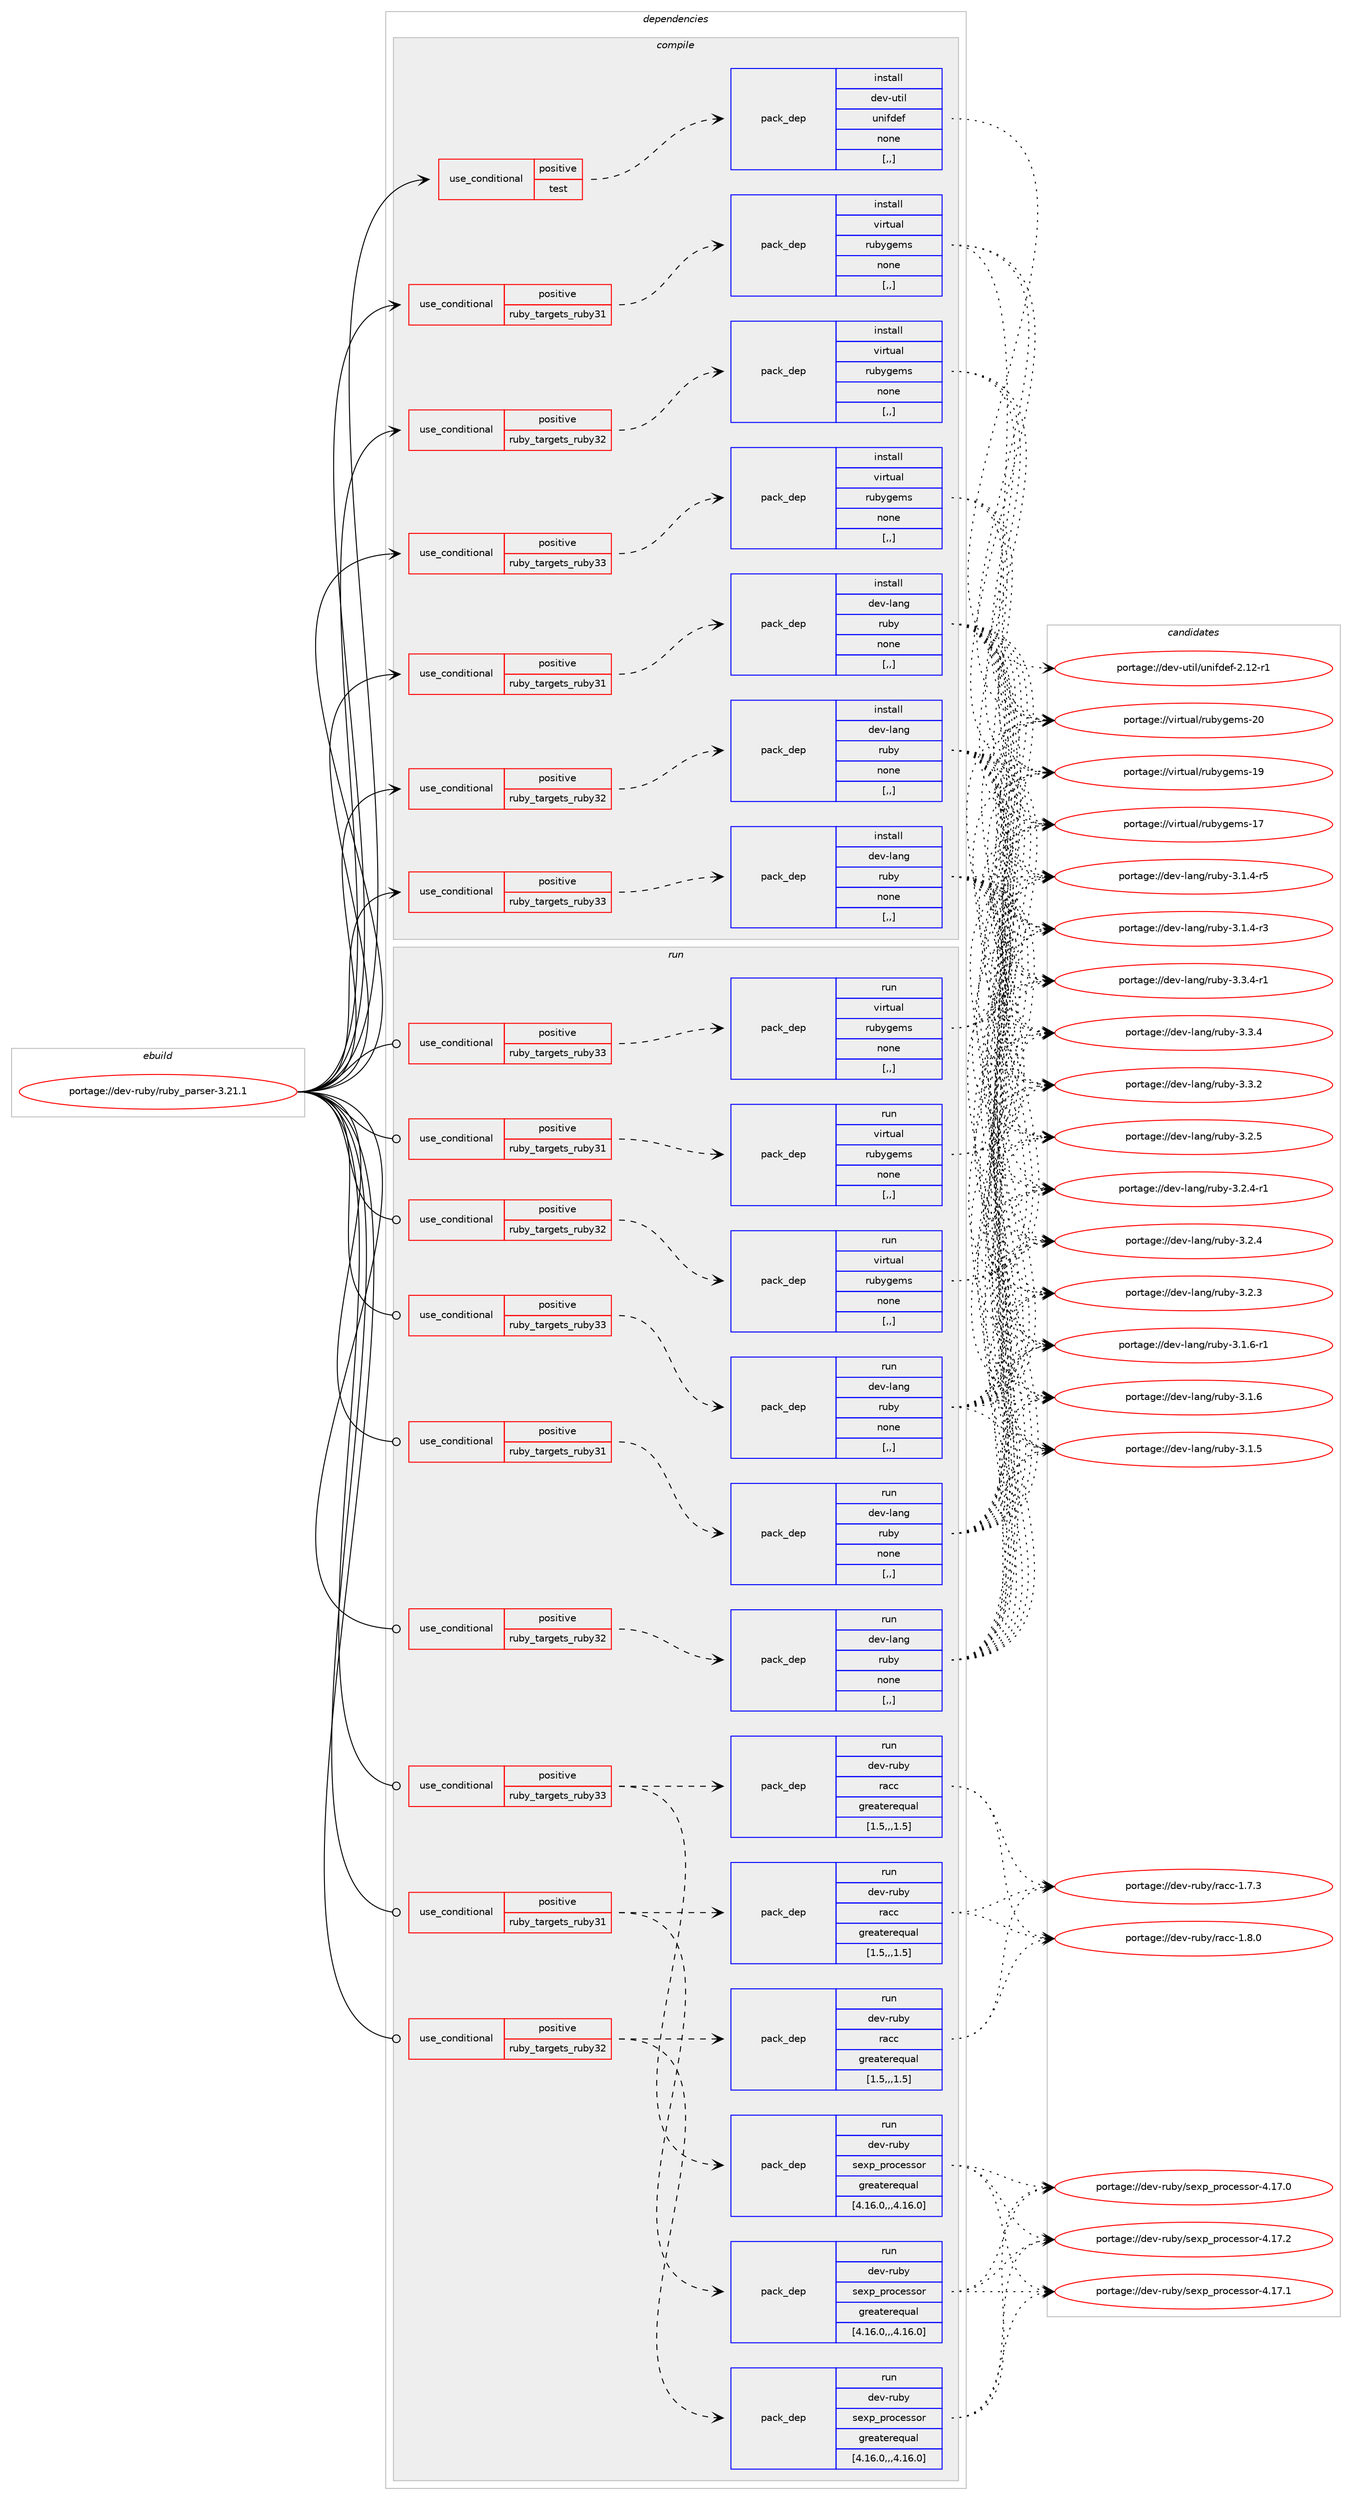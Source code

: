 digraph prolog {

# *************
# Graph options
# *************

newrank=true;
concentrate=true;
compound=true;
graph [rankdir=LR,fontname=Helvetica,fontsize=10,ranksep=1.5];#, ranksep=2.5, nodesep=0.2];
edge  [arrowhead=vee];
node  [fontname=Helvetica,fontsize=10];

# **********
# The ebuild
# **********

subgraph cluster_leftcol {
color=gray;
label=<<i>ebuild</i>>;
id [label="portage://dev-ruby/ruby_parser-3.21.1", color=red, width=4, href="../dev-ruby/ruby_parser-3.21.1.svg"];
}

# ****************
# The dependencies
# ****************

subgraph cluster_midcol {
color=gray;
label=<<i>dependencies</i>>;
subgraph cluster_compile {
fillcolor="#eeeeee";
style=filled;
label=<<i>compile</i>>;
subgraph cond55829 {
dependency201605 [label=<<TABLE BORDER="0" CELLBORDER="1" CELLSPACING="0" CELLPADDING="4"><TR><TD ROWSPAN="3" CELLPADDING="10">use_conditional</TD></TR><TR><TD>positive</TD></TR><TR><TD>ruby_targets_ruby31</TD></TR></TABLE>>, shape=none, color=red];
subgraph pack144394 {
dependency201606 [label=<<TABLE BORDER="0" CELLBORDER="1" CELLSPACING="0" CELLPADDING="4" WIDTH="220"><TR><TD ROWSPAN="6" CELLPADDING="30">pack_dep</TD></TR><TR><TD WIDTH="110">install</TD></TR><TR><TD>dev-lang</TD></TR><TR><TD>ruby</TD></TR><TR><TD>none</TD></TR><TR><TD>[,,]</TD></TR></TABLE>>, shape=none, color=blue];
}
dependency201605:e -> dependency201606:w [weight=20,style="dashed",arrowhead="vee"];
}
id:e -> dependency201605:w [weight=20,style="solid",arrowhead="vee"];
subgraph cond55830 {
dependency201607 [label=<<TABLE BORDER="0" CELLBORDER="1" CELLSPACING="0" CELLPADDING="4"><TR><TD ROWSPAN="3" CELLPADDING="10">use_conditional</TD></TR><TR><TD>positive</TD></TR><TR><TD>ruby_targets_ruby31</TD></TR></TABLE>>, shape=none, color=red];
subgraph pack144395 {
dependency201608 [label=<<TABLE BORDER="0" CELLBORDER="1" CELLSPACING="0" CELLPADDING="4" WIDTH="220"><TR><TD ROWSPAN="6" CELLPADDING="30">pack_dep</TD></TR><TR><TD WIDTH="110">install</TD></TR><TR><TD>virtual</TD></TR><TR><TD>rubygems</TD></TR><TR><TD>none</TD></TR><TR><TD>[,,]</TD></TR></TABLE>>, shape=none, color=blue];
}
dependency201607:e -> dependency201608:w [weight=20,style="dashed",arrowhead="vee"];
}
id:e -> dependency201607:w [weight=20,style="solid",arrowhead="vee"];
subgraph cond55831 {
dependency201609 [label=<<TABLE BORDER="0" CELLBORDER="1" CELLSPACING="0" CELLPADDING="4"><TR><TD ROWSPAN="3" CELLPADDING="10">use_conditional</TD></TR><TR><TD>positive</TD></TR><TR><TD>ruby_targets_ruby32</TD></TR></TABLE>>, shape=none, color=red];
subgraph pack144396 {
dependency201610 [label=<<TABLE BORDER="0" CELLBORDER="1" CELLSPACING="0" CELLPADDING="4" WIDTH="220"><TR><TD ROWSPAN="6" CELLPADDING="30">pack_dep</TD></TR><TR><TD WIDTH="110">install</TD></TR><TR><TD>dev-lang</TD></TR><TR><TD>ruby</TD></TR><TR><TD>none</TD></TR><TR><TD>[,,]</TD></TR></TABLE>>, shape=none, color=blue];
}
dependency201609:e -> dependency201610:w [weight=20,style="dashed",arrowhead="vee"];
}
id:e -> dependency201609:w [weight=20,style="solid",arrowhead="vee"];
subgraph cond55832 {
dependency201611 [label=<<TABLE BORDER="0" CELLBORDER="1" CELLSPACING="0" CELLPADDING="4"><TR><TD ROWSPAN="3" CELLPADDING="10">use_conditional</TD></TR><TR><TD>positive</TD></TR><TR><TD>ruby_targets_ruby32</TD></TR></TABLE>>, shape=none, color=red];
subgraph pack144397 {
dependency201612 [label=<<TABLE BORDER="0" CELLBORDER="1" CELLSPACING="0" CELLPADDING="4" WIDTH="220"><TR><TD ROWSPAN="6" CELLPADDING="30">pack_dep</TD></TR><TR><TD WIDTH="110">install</TD></TR><TR><TD>virtual</TD></TR><TR><TD>rubygems</TD></TR><TR><TD>none</TD></TR><TR><TD>[,,]</TD></TR></TABLE>>, shape=none, color=blue];
}
dependency201611:e -> dependency201612:w [weight=20,style="dashed",arrowhead="vee"];
}
id:e -> dependency201611:w [weight=20,style="solid",arrowhead="vee"];
subgraph cond55833 {
dependency201613 [label=<<TABLE BORDER="0" CELLBORDER="1" CELLSPACING="0" CELLPADDING="4"><TR><TD ROWSPAN="3" CELLPADDING="10">use_conditional</TD></TR><TR><TD>positive</TD></TR><TR><TD>ruby_targets_ruby33</TD></TR></TABLE>>, shape=none, color=red];
subgraph pack144398 {
dependency201614 [label=<<TABLE BORDER="0" CELLBORDER="1" CELLSPACING="0" CELLPADDING="4" WIDTH="220"><TR><TD ROWSPAN="6" CELLPADDING="30">pack_dep</TD></TR><TR><TD WIDTH="110">install</TD></TR><TR><TD>dev-lang</TD></TR><TR><TD>ruby</TD></TR><TR><TD>none</TD></TR><TR><TD>[,,]</TD></TR></TABLE>>, shape=none, color=blue];
}
dependency201613:e -> dependency201614:w [weight=20,style="dashed",arrowhead="vee"];
}
id:e -> dependency201613:w [weight=20,style="solid",arrowhead="vee"];
subgraph cond55834 {
dependency201615 [label=<<TABLE BORDER="0" CELLBORDER="1" CELLSPACING="0" CELLPADDING="4"><TR><TD ROWSPAN="3" CELLPADDING="10">use_conditional</TD></TR><TR><TD>positive</TD></TR><TR><TD>ruby_targets_ruby33</TD></TR></TABLE>>, shape=none, color=red];
subgraph pack144399 {
dependency201616 [label=<<TABLE BORDER="0" CELLBORDER="1" CELLSPACING="0" CELLPADDING="4" WIDTH="220"><TR><TD ROWSPAN="6" CELLPADDING="30">pack_dep</TD></TR><TR><TD WIDTH="110">install</TD></TR><TR><TD>virtual</TD></TR><TR><TD>rubygems</TD></TR><TR><TD>none</TD></TR><TR><TD>[,,]</TD></TR></TABLE>>, shape=none, color=blue];
}
dependency201615:e -> dependency201616:w [weight=20,style="dashed",arrowhead="vee"];
}
id:e -> dependency201615:w [weight=20,style="solid",arrowhead="vee"];
subgraph cond55835 {
dependency201617 [label=<<TABLE BORDER="0" CELLBORDER="1" CELLSPACING="0" CELLPADDING="4"><TR><TD ROWSPAN="3" CELLPADDING="10">use_conditional</TD></TR><TR><TD>positive</TD></TR><TR><TD>test</TD></TR></TABLE>>, shape=none, color=red];
subgraph pack144400 {
dependency201618 [label=<<TABLE BORDER="0" CELLBORDER="1" CELLSPACING="0" CELLPADDING="4" WIDTH="220"><TR><TD ROWSPAN="6" CELLPADDING="30">pack_dep</TD></TR><TR><TD WIDTH="110">install</TD></TR><TR><TD>dev-util</TD></TR><TR><TD>unifdef</TD></TR><TR><TD>none</TD></TR><TR><TD>[,,]</TD></TR></TABLE>>, shape=none, color=blue];
}
dependency201617:e -> dependency201618:w [weight=20,style="dashed",arrowhead="vee"];
}
id:e -> dependency201617:w [weight=20,style="solid",arrowhead="vee"];
}
subgraph cluster_compileandrun {
fillcolor="#eeeeee";
style=filled;
label=<<i>compile and run</i>>;
}
subgraph cluster_run {
fillcolor="#eeeeee";
style=filled;
label=<<i>run</i>>;
subgraph cond55836 {
dependency201619 [label=<<TABLE BORDER="0" CELLBORDER="1" CELLSPACING="0" CELLPADDING="4"><TR><TD ROWSPAN="3" CELLPADDING="10">use_conditional</TD></TR><TR><TD>positive</TD></TR><TR><TD>ruby_targets_ruby31</TD></TR></TABLE>>, shape=none, color=red];
subgraph pack144401 {
dependency201620 [label=<<TABLE BORDER="0" CELLBORDER="1" CELLSPACING="0" CELLPADDING="4" WIDTH="220"><TR><TD ROWSPAN="6" CELLPADDING="30">pack_dep</TD></TR><TR><TD WIDTH="110">run</TD></TR><TR><TD>dev-lang</TD></TR><TR><TD>ruby</TD></TR><TR><TD>none</TD></TR><TR><TD>[,,]</TD></TR></TABLE>>, shape=none, color=blue];
}
dependency201619:e -> dependency201620:w [weight=20,style="dashed",arrowhead="vee"];
}
id:e -> dependency201619:w [weight=20,style="solid",arrowhead="odot"];
subgraph cond55837 {
dependency201621 [label=<<TABLE BORDER="0" CELLBORDER="1" CELLSPACING="0" CELLPADDING="4"><TR><TD ROWSPAN="3" CELLPADDING="10">use_conditional</TD></TR><TR><TD>positive</TD></TR><TR><TD>ruby_targets_ruby31</TD></TR></TABLE>>, shape=none, color=red];
subgraph pack144402 {
dependency201622 [label=<<TABLE BORDER="0" CELLBORDER="1" CELLSPACING="0" CELLPADDING="4" WIDTH="220"><TR><TD ROWSPAN="6" CELLPADDING="30">pack_dep</TD></TR><TR><TD WIDTH="110">run</TD></TR><TR><TD>dev-ruby</TD></TR><TR><TD>racc</TD></TR><TR><TD>greaterequal</TD></TR><TR><TD>[1.5,,,1.5]</TD></TR></TABLE>>, shape=none, color=blue];
}
dependency201621:e -> dependency201622:w [weight=20,style="dashed",arrowhead="vee"];
subgraph pack144403 {
dependency201623 [label=<<TABLE BORDER="0" CELLBORDER="1" CELLSPACING="0" CELLPADDING="4" WIDTH="220"><TR><TD ROWSPAN="6" CELLPADDING="30">pack_dep</TD></TR><TR><TD WIDTH="110">run</TD></TR><TR><TD>dev-ruby</TD></TR><TR><TD>sexp_processor</TD></TR><TR><TD>greaterequal</TD></TR><TR><TD>[4.16.0,,,4.16.0]</TD></TR></TABLE>>, shape=none, color=blue];
}
dependency201621:e -> dependency201623:w [weight=20,style="dashed",arrowhead="vee"];
}
id:e -> dependency201621:w [weight=20,style="solid",arrowhead="odot"];
subgraph cond55838 {
dependency201624 [label=<<TABLE BORDER="0" CELLBORDER="1" CELLSPACING="0" CELLPADDING="4"><TR><TD ROWSPAN="3" CELLPADDING="10">use_conditional</TD></TR><TR><TD>positive</TD></TR><TR><TD>ruby_targets_ruby31</TD></TR></TABLE>>, shape=none, color=red];
subgraph pack144404 {
dependency201625 [label=<<TABLE BORDER="0" CELLBORDER="1" CELLSPACING="0" CELLPADDING="4" WIDTH="220"><TR><TD ROWSPAN="6" CELLPADDING="30">pack_dep</TD></TR><TR><TD WIDTH="110">run</TD></TR><TR><TD>virtual</TD></TR><TR><TD>rubygems</TD></TR><TR><TD>none</TD></TR><TR><TD>[,,]</TD></TR></TABLE>>, shape=none, color=blue];
}
dependency201624:e -> dependency201625:w [weight=20,style="dashed",arrowhead="vee"];
}
id:e -> dependency201624:w [weight=20,style="solid",arrowhead="odot"];
subgraph cond55839 {
dependency201626 [label=<<TABLE BORDER="0" CELLBORDER="1" CELLSPACING="0" CELLPADDING="4"><TR><TD ROWSPAN="3" CELLPADDING="10">use_conditional</TD></TR><TR><TD>positive</TD></TR><TR><TD>ruby_targets_ruby32</TD></TR></TABLE>>, shape=none, color=red];
subgraph pack144405 {
dependency201627 [label=<<TABLE BORDER="0" CELLBORDER="1" CELLSPACING="0" CELLPADDING="4" WIDTH="220"><TR><TD ROWSPAN="6" CELLPADDING="30">pack_dep</TD></TR><TR><TD WIDTH="110">run</TD></TR><TR><TD>dev-lang</TD></TR><TR><TD>ruby</TD></TR><TR><TD>none</TD></TR><TR><TD>[,,]</TD></TR></TABLE>>, shape=none, color=blue];
}
dependency201626:e -> dependency201627:w [weight=20,style="dashed",arrowhead="vee"];
}
id:e -> dependency201626:w [weight=20,style="solid",arrowhead="odot"];
subgraph cond55840 {
dependency201628 [label=<<TABLE BORDER="0" CELLBORDER="1" CELLSPACING="0" CELLPADDING="4"><TR><TD ROWSPAN="3" CELLPADDING="10">use_conditional</TD></TR><TR><TD>positive</TD></TR><TR><TD>ruby_targets_ruby32</TD></TR></TABLE>>, shape=none, color=red];
subgraph pack144406 {
dependency201629 [label=<<TABLE BORDER="0" CELLBORDER="1" CELLSPACING="0" CELLPADDING="4" WIDTH="220"><TR><TD ROWSPAN="6" CELLPADDING="30">pack_dep</TD></TR><TR><TD WIDTH="110">run</TD></TR><TR><TD>dev-ruby</TD></TR><TR><TD>racc</TD></TR><TR><TD>greaterequal</TD></TR><TR><TD>[1.5,,,1.5]</TD></TR></TABLE>>, shape=none, color=blue];
}
dependency201628:e -> dependency201629:w [weight=20,style="dashed",arrowhead="vee"];
subgraph pack144407 {
dependency201630 [label=<<TABLE BORDER="0" CELLBORDER="1" CELLSPACING="0" CELLPADDING="4" WIDTH="220"><TR><TD ROWSPAN="6" CELLPADDING="30">pack_dep</TD></TR><TR><TD WIDTH="110">run</TD></TR><TR><TD>dev-ruby</TD></TR><TR><TD>sexp_processor</TD></TR><TR><TD>greaterequal</TD></TR><TR><TD>[4.16.0,,,4.16.0]</TD></TR></TABLE>>, shape=none, color=blue];
}
dependency201628:e -> dependency201630:w [weight=20,style="dashed",arrowhead="vee"];
}
id:e -> dependency201628:w [weight=20,style="solid",arrowhead="odot"];
subgraph cond55841 {
dependency201631 [label=<<TABLE BORDER="0" CELLBORDER="1" CELLSPACING="0" CELLPADDING="4"><TR><TD ROWSPAN="3" CELLPADDING="10">use_conditional</TD></TR><TR><TD>positive</TD></TR><TR><TD>ruby_targets_ruby32</TD></TR></TABLE>>, shape=none, color=red];
subgraph pack144408 {
dependency201632 [label=<<TABLE BORDER="0" CELLBORDER="1" CELLSPACING="0" CELLPADDING="4" WIDTH="220"><TR><TD ROWSPAN="6" CELLPADDING="30">pack_dep</TD></TR><TR><TD WIDTH="110">run</TD></TR><TR><TD>virtual</TD></TR><TR><TD>rubygems</TD></TR><TR><TD>none</TD></TR><TR><TD>[,,]</TD></TR></TABLE>>, shape=none, color=blue];
}
dependency201631:e -> dependency201632:w [weight=20,style="dashed",arrowhead="vee"];
}
id:e -> dependency201631:w [weight=20,style="solid",arrowhead="odot"];
subgraph cond55842 {
dependency201633 [label=<<TABLE BORDER="0" CELLBORDER="1" CELLSPACING="0" CELLPADDING="4"><TR><TD ROWSPAN="3" CELLPADDING="10">use_conditional</TD></TR><TR><TD>positive</TD></TR><TR><TD>ruby_targets_ruby33</TD></TR></TABLE>>, shape=none, color=red];
subgraph pack144409 {
dependency201634 [label=<<TABLE BORDER="0" CELLBORDER="1" CELLSPACING="0" CELLPADDING="4" WIDTH="220"><TR><TD ROWSPAN="6" CELLPADDING="30">pack_dep</TD></TR><TR><TD WIDTH="110">run</TD></TR><TR><TD>dev-lang</TD></TR><TR><TD>ruby</TD></TR><TR><TD>none</TD></TR><TR><TD>[,,]</TD></TR></TABLE>>, shape=none, color=blue];
}
dependency201633:e -> dependency201634:w [weight=20,style="dashed",arrowhead="vee"];
}
id:e -> dependency201633:w [weight=20,style="solid",arrowhead="odot"];
subgraph cond55843 {
dependency201635 [label=<<TABLE BORDER="0" CELLBORDER="1" CELLSPACING="0" CELLPADDING="4"><TR><TD ROWSPAN="3" CELLPADDING="10">use_conditional</TD></TR><TR><TD>positive</TD></TR><TR><TD>ruby_targets_ruby33</TD></TR></TABLE>>, shape=none, color=red];
subgraph pack144410 {
dependency201636 [label=<<TABLE BORDER="0" CELLBORDER="1" CELLSPACING="0" CELLPADDING="4" WIDTH="220"><TR><TD ROWSPAN="6" CELLPADDING="30">pack_dep</TD></TR><TR><TD WIDTH="110">run</TD></TR><TR><TD>dev-ruby</TD></TR><TR><TD>racc</TD></TR><TR><TD>greaterequal</TD></TR><TR><TD>[1.5,,,1.5]</TD></TR></TABLE>>, shape=none, color=blue];
}
dependency201635:e -> dependency201636:w [weight=20,style="dashed",arrowhead="vee"];
subgraph pack144411 {
dependency201637 [label=<<TABLE BORDER="0" CELLBORDER="1" CELLSPACING="0" CELLPADDING="4" WIDTH="220"><TR><TD ROWSPAN="6" CELLPADDING="30">pack_dep</TD></TR><TR><TD WIDTH="110">run</TD></TR><TR><TD>dev-ruby</TD></TR><TR><TD>sexp_processor</TD></TR><TR><TD>greaterequal</TD></TR><TR><TD>[4.16.0,,,4.16.0]</TD></TR></TABLE>>, shape=none, color=blue];
}
dependency201635:e -> dependency201637:w [weight=20,style="dashed",arrowhead="vee"];
}
id:e -> dependency201635:w [weight=20,style="solid",arrowhead="odot"];
subgraph cond55844 {
dependency201638 [label=<<TABLE BORDER="0" CELLBORDER="1" CELLSPACING="0" CELLPADDING="4"><TR><TD ROWSPAN="3" CELLPADDING="10">use_conditional</TD></TR><TR><TD>positive</TD></TR><TR><TD>ruby_targets_ruby33</TD></TR></TABLE>>, shape=none, color=red];
subgraph pack144412 {
dependency201639 [label=<<TABLE BORDER="0" CELLBORDER="1" CELLSPACING="0" CELLPADDING="4" WIDTH="220"><TR><TD ROWSPAN="6" CELLPADDING="30">pack_dep</TD></TR><TR><TD WIDTH="110">run</TD></TR><TR><TD>virtual</TD></TR><TR><TD>rubygems</TD></TR><TR><TD>none</TD></TR><TR><TD>[,,]</TD></TR></TABLE>>, shape=none, color=blue];
}
dependency201638:e -> dependency201639:w [weight=20,style="dashed",arrowhead="vee"];
}
id:e -> dependency201638:w [weight=20,style="solid",arrowhead="odot"];
}
}

# **************
# The candidates
# **************

subgraph cluster_choices {
rank=same;
color=gray;
label=<<i>candidates</i>>;

subgraph choice144394 {
color=black;
nodesep=1;
choice100101118451089711010347114117981214551465146524511449 [label="portage://dev-lang/ruby-3.3.4-r1", color=red, width=4,href="../dev-lang/ruby-3.3.4-r1.svg"];
choice10010111845108971101034711411798121455146514652 [label="portage://dev-lang/ruby-3.3.4", color=red, width=4,href="../dev-lang/ruby-3.3.4.svg"];
choice10010111845108971101034711411798121455146514650 [label="portage://dev-lang/ruby-3.3.2", color=red, width=4,href="../dev-lang/ruby-3.3.2.svg"];
choice10010111845108971101034711411798121455146504653 [label="portage://dev-lang/ruby-3.2.5", color=red, width=4,href="../dev-lang/ruby-3.2.5.svg"];
choice100101118451089711010347114117981214551465046524511449 [label="portage://dev-lang/ruby-3.2.4-r1", color=red, width=4,href="../dev-lang/ruby-3.2.4-r1.svg"];
choice10010111845108971101034711411798121455146504652 [label="portage://dev-lang/ruby-3.2.4", color=red, width=4,href="../dev-lang/ruby-3.2.4.svg"];
choice10010111845108971101034711411798121455146504651 [label="portage://dev-lang/ruby-3.2.3", color=red, width=4,href="../dev-lang/ruby-3.2.3.svg"];
choice100101118451089711010347114117981214551464946544511449 [label="portage://dev-lang/ruby-3.1.6-r1", color=red, width=4,href="../dev-lang/ruby-3.1.6-r1.svg"];
choice10010111845108971101034711411798121455146494654 [label="portage://dev-lang/ruby-3.1.6", color=red, width=4,href="../dev-lang/ruby-3.1.6.svg"];
choice10010111845108971101034711411798121455146494653 [label="portage://dev-lang/ruby-3.1.5", color=red, width=4,href="../dev-lang/ruby-3.1.5.svg"];
choice100101118451089711010347114117981214551464946524511453 [label="portage://dev-lang/ruby-3.1.4-r5", color=red, width=4,href="../dev-lang/ruby-3.1.4-r5.svg"];
choice100101118451089711010347114117981214551464946524511451 [label="portage://dev-lang/ruby-3.1.4-r3", color=red, width=4,href="../dev-lang/ruby-3.1.4-r3.svg"];
dependency201606:e -> choice100101118451089711010347114117981214551465146524511449:w [style=dotted,weight="100"];
dependency201606:e -> choice10010111845108971101034711411798121455146514652:w [style=dotted,weight="100"];
dependency201606:e -> choice10010111845108971101034711411798121455146514650:w [style=dotted,weight="100"];
dependency201606:e -> choice10010111845108971101034711411798121455146504653:w [style=dotted,weight="100"];
dependency201606:e -> choice100101118451089711010347114117981214551465046524511449:w [style=dotted,weight="100"];
dependency201606:e -> choice10010111845108971101034711411798121455146504652:w [style=dotted,weight="100"];
dependency201606:e -> choice10010111845108971101034711411798121455146504651:w [style=dotted,weight="100"];
dependency201606:e -> choice100101118451089711010347114117981214551464946544511449:w [style=dotted,weight="100"];
dependency201606:e -> choice10010111845108971101034711411798121455146494654:w [style=dotted,weight="100"];
dependency201606:e -> choice10010111845108971101034711411798121455146494653:w [style=dotted,weight="100"];
dependency201606:e -> choice100101118451089711010347114117981214551464946524511453:w [style=dotted,weight="100"];
dependency201606:e -> choice100101118451089711010347114117981214551464946524511451:w [style=dotted,weight="100"];
}
subgraph choice144395 {
color=black;
nodesep=1;
choice118105114116117971084711411798121103101109115455048 [label="portage://virtual/rubygems-20", color=red, width=4,href="../virtual/rubygems-20.svg"];
choice118105114116117971084711411798121103101109115454957 [label="portage://virtual/rubygems-19", color=red, width=4,href="../virtual/rubygems-19.svg"];
choice118105114116117971084711411798121103101109115454955 [label="portage://virtual/rubygems-17", color=red, width=4,href="../virtual/rubygems-17.svg"];
dependency201608:e -> choice118105114116117971084711411798121103101109115455048:w [style=dotted,weight="100"];
dependency201608:e -> choice118105114116117971084711411798121103101109115454957:w [style=dotted,weight="100"];
dependency201608:e -> choice118105114116117971084711411798121103101109115454955:w [style=dotted,weight="100"];
}
subgraph choice144396 {
color=black;
nodesep=1;
choice100101118451089711010347114117981214551465146524511449 [label="portage://dev-lang/ruby-3.3.4-r1", color=red, width=4,href="../dev-lang/ruby-3.3.4-r1.svg"];
choice10010111845108971101034711411798121455146514652 [label="portage://dev-lang/ruby-3.3.4", color=red, width=4,href="../dev-lang/ruby-3.3.4.svg"];
choice10010111845108971101034711411798121455146514650 [label="portage://dev-lang/ruby-3.3.2", color=red, width=4,href="../dev-lang/ruby-3.3.2.svg"];
choice10010111845108971101034711411798121455146504653 [label="portage://dev-lang/ruby-3.2.5", color=red, width=4,href="../dev-lang/ruby-3.2.5.svg"];
choice100101118451089711010347114117981214551465046524511449 [label="portage://dev-lang/ruby-3.2.4-r1", color=red, width=4,href="../dev-lang/ruby-3.2.4-r1.svg"];
choice10010111845108971101034711411798121455146504652 [label="portage://dev-lang/ruby-3.2.4", color=red, width=4,href="../dev-lang/ruby-3.2.4.svg"];
choice10010111845108971101034711411798121455146504651 [label="portage://dev-lang/ruby-3.2.3", color=red, width=4,href="../dev-lang/ruby-3.2.3.svg"];
choice100101118451089711010347114117981214551464946544511449 [label="portage://dev-lang/ruby-3.1.6-r1", color=red, width=4,href="../dev-lang/ruby-3.1.6-r1.svg"];
choice10010111845108971101034711411798121455146494654 [label="portage://dev-lang/ruby-3.1.6", color=red, width=4,href="../dev-lang/ruby-3.1.6.svg"];
choice10010111845108971101034711411798121455146494653 [label="portage://dev-lang/ruby-3.1.5", color=red, width=4,href="../dev-lang/ruby-3.1.5.svg"];
choice100101118451089711010347114117981214551464946524511453 [label="portage://dev-lang/ruby-3.1.4-r5", color=red, width=4,href="../dev-lang/ruby-3.1.4-r5.svg"];
choice100101118451089711010347114117981214551464946524511451 [label="portage://dev-lang/ruby-3.1.4-r3", color=red, width=4,href="../dev-lang/ruby-3.1.4-r3.svg"];
dependency201610:e -> choice100101118451089711010347114117981214551465146524511449:w [style=dotted,weight="100"];
dependency201610:e -> choice10010111845108971101034711411798121455146514652:w [style=dotted,weight="100"];
dependency201610:e -> choice10010111845108971101034711411798121455146514650:w [style=dotted,weight="100"];
dependency201610:e -> choice10010111845108971101034711411798121455146504653:w [style=dotted,weight="100"];
dependency201610:e -> choice100101118451089711010347114117981214551465046524511449:w [style=dotted,weight="100"];
dependency201610:e -> choice10010111845108971101034711411798121455146504652:w [style=dotted,weight="100"];
dependency201610:e -> choice10010111845108971101034711411798121455146504651:w [style=dotted,weight="100"];
dependency201610:e -> choice100101118451089711010347114117981214551464946544511449:w [style=dotted,weight="100"];
dependency201610:e -> choice10010111845108971101034711411798121455146494654:w [style=dotted,weight="100"];
dependency201610:e -> choice10010111845108971101034711411798121455146494653:w [style=dotted,weight="100"];
dependency201610:e -> choice100101118451089711010347114117981214551464946524511453:w [style=dotted,weight="100"];
dependency201610:e -> choice100101118451089711010347114117981214551464946524511451:w [style=dotted,weight="100"];
}
subgraph choice144397 {
color=black;
nodesep=1;
choice118105114116117971084711411798121103101109115455048 [label="portage://virtual/rubygems-20", color=red, width=4,href="../virtual/rubygems-20.svg"];
choice118105114116117971084711411798121103101109115454957 [label="portage://virtual/rubygems-19", color=red, width=4,href="../virtual/rubygems-19.svg"];
choice118105114116117971084711411798121103101109115454955 [label="portage://virtual/rubygems-17", color=red, width=4,href="../virtual/rubygems-17.svg"];
dependency201612:e -> choice118105114116117971084711411798121103101109115455048:w [style=dotted,weight="100"];
dependency201612:e -> choice118105114116117971084711411798121103101109115454957:w [style=dotted,weight="100"];
dependency201612:e -> choice118105114116117971084711411798121103101109115454955:w [style=dotted,weight="100"];
}
subgraph choice144398 {
color=black;
nodesep=1;
choice100101118451089711010347114117981214551465146524511449 [label="portage://dev-lang/ruby-3.3.4-r1", color=red, width=4,href="../dev-lang/ruby-3.3.4-r1.svg"];
choice10010111845108971101034711411798121455146514652 [label="portage://dev-lang/ruby-3.3.4", color=red, width=4,href="../dev-lang/ruby-3.3.4.svg"];
choice10010111845108971101034711411798121455146514650 [label="portage://dev-lang/ruby-3.3.2", color=red, width=4,href="../dev-lang/ruby-3.3.2.svg"];
choice10010111845108971101034711411798121455146504653 [label="portage://dev-lang/ruby-3.2.5", color=red, width=4,href="../dev-lang/ruby-3.2.5.svg"];
choice100101118451089711010347114117981214551465046524511449 [label="portage://dev-lang/ruby-3.2.4-r1", color=red, width=4,href="../dev-lang/ruby-3.2.4-r1.svg"];
choice10010111845108971101034711411798121455146504652 [label="portage://dev-lang/ruby-3.2.4", color=red, width=4,href="../dev-lang/ruby-3.2.4.svg"];
choice10010111845108971101034711411798121455146504651 [label="portage://dev-lang/ruby-3.2.3", color=red, width=4,href="../dev-lang/ruby-3.2.3.svg"];
choice100101118451089711010347114117981214551464946544511449 [label="portage://dev-lang/ruby-3.1.6-r1", color=red, width=4,href="../dev-lang/ruby-3.1.6-r1.svg"];
choice10010111845108971101034711411798121455146494654 [label="portage://dev-lang/ruby-3.1.6", color=red, width=4,href="../dev-lang/ruby-3.1.6.svg"];
choice10010111845108971101034711411798121455146494653 [label="portage://dev-lang/ruby-3.1.5", color=red, width=4,href="../dev-lang/ruby-3.1.5.svg"];
choice100101118451089711010347114117981214551464946524511453 [label="portage://dev-lang/ruby-3.1.4-r5", color=red, width=4,href="../dev-lang/ruby-3.1.4-r5.svg"];
choice100101118451089711010347114117981214551464946524511451 [label="portage://dev-lang/ruby-3.1.4-r3", color=red, width=4,href="../dev-lang/ruby-3.1.4-r3.svg"];
dependency201614:e -> choice100101118451089711010347114117981214551465146524511449:w [style=dotted,weight="100"];
dependency201614:e -> choice10010111845108971101034711411798121455146514652:w [style=dotted,weight="100"];
dependency201614:e -> choice10010111845108971101034711411798121455146514650:w [style=dotted,weight="100"];
dependency201614:e -> choice10010111845108971101034711411798121455146504653:w [style=dotted,weight="100"];
dependency201614:e -> choice100101118451089711010347114117981214551465046524511449:w [style=dotted,weight="100"];
dependency201614:e -> choice10010111845108971101034711411798121455146504652:w [style=dotted,weight="100"];
dependency201614:e -> choice10010111845108971101034711411798121455146504651:w [style=dotted,weight="100"];
dependency201614:e -> choice100101118451089711010347114117981214551464946544511449:w [style=dotted,weight="100"];
dependency201614:e -> choice10010111845108971101034711411798121455146494654:w [style=dotted,weight="100"];
dependency201614:e -> choice10010111845108971101034711411798121455146494653:w [style=dotted,weight="100"];
dependency201614:e -> choice100101118451089711010347114117981214551464946524511453:w [style=dotted,weight="100"];
dependency201614:e -> choice100101118451089711010347114117981214551464946524511451:w [style=dotted,weight="100"];
}
subgraph choice144399 {
color=black;
nodesep=1;
choice118105114116117971084711411798121103101109115455048 [label="portage://virtual/rubygems-20", color=red, width=4,href="../virtual/rubygems-20.svg"];
choice118105114116117971084711411798121103101109115454957 [label="portage://virtual/rubygems-19", color=red, width=4,href="../virtual/rubygems-19.svg"];
choice118105114116117971084711411798121103101109115454955 [label="portage://virtual/rubygems-17", color=red, width=4,href="../virtual/rubygems-17.svg"];
dependency201616:e -> choice118105114116117971084711411798121103101109115455048:w [style=dotted,weight="100"];
dependency201616:e -> choice118105114116117971084711411798121103101109115454957:w [style=dotted,weight="100"];
dependency201616:e -> choice118105114116117971084711411798121103101109115454955:w [style=dotted,weight="100"];
}
subgraph choice144400 {
color=black;
nodesep=1;
choice100101118451171161051084711711010510210010110245504649504511449 [label="portage://dev-util/unifdef-2.12-r1", color=red, width=4,href="../dev-util/unifdef-2.12-r1.svg"];
dependency201618:e -> choice100101118451171161051084711711010510210010110245504649504511449:w [style=dotted,weight="100"];
}
subgraph choice144401 {
color=black;
nodesep=1;
choice100101118451089711010347114117981214551465146524511449 [label="portage://dev-lang/ruby-3.3.4-r1", color=red, width=4,href="../dev-lang/ruby-3.3.4-r1.svg"];
choice10010111845108971101034711411798121455146514652 [label="portage://dev-lang/ruby-3.3.4", color=red, width=4,href="../dev-lang/ruby-3.3.4.svg"];
choice10010111845108971101034711411798121455146514650 [label="portage://dev-lang/ruby-3.3.2", color=red, width=4,href="../dev-lang/ruby-3.3.2.svg"];
choice10010111845108971101034711411798121455146504653 [label="portage://dev-lang/ruby-3.2.5", color=red, width=4,href="../dev-lang/ruby-3.2.5.svg"];
choice100101118451089711010347114117981214551465046524511449 [label="portage://dev-lang/ruby-3.2.4-r1", color=red, width=4,href="../dev-lang/ruby-3.2.4-r1.svg"];
choice10010111845108971101034711411798121455146504652 [label="portage://dev-lang/ruby-3.2.4", color=red, width=4,href="../dev-lang/ruby-3.2.4.svg"];
choice10010111845108971101034711411798121455146504651 [label="portage://dev-lang/ruby-3.2.3", color=red, width=4,href="../dev-lang/ruby-3.2.3.svg"];
choice100101118451089711010347114117981214551464946544511449 [label="portage://dev-lang/ruby-3.1.6-r1", color=red, width=4,href="../dev-lang/ruby-3.1.6-r1.svg"];
choice10010111845108971101034711411798121455146494654 [label="portage://dev-lang/ruby-3.1.6", color=red, width=4,href="../dev-lang/ruby-3.1.6.svg"];
choice10010111845108971101034711411798121455146494653 [label="portage://dev-lang/ruby-3.1.5", color=red, width=4,href="../dev-lang/ruby-3.1.5.svg"];
choice100101118451089711010347114117981214551464946524511453 [label="portage://dev-lang/ruby-3.1.4-r5", color=red, width=4,href="../dev-lang/ruby-3.1.4-r5.svg"];
choice100101118451089711010347114117981214551464946524511451 [label="portage://dev-lang/ruby-3.1.4-r3", color=red, width=4,href="../dev-lang/ruby-3.1.4-r3.svg"];
dependency201620:e -> choice100101118451089711010347114117981214551465146524511449:w [style=dotted,weight="100"];
dependency201620:e -> choice10010111845108971101034711411798121455146514652:w [style=dotted,weight="100"];
dependency201620:e -> choice10010111845108971101034711411798121455146514650:w [style=dotted,weight="100"];
dependency201620:e -> choice10010111845108971101034711411798121455146504653:w [style=dotted,weight="100"];
dependency201620:e -> choice100101118451089711010347114117981214551465046524511449:w [style=dotted,weight="100"];
dependency201620:e -> choice10010111845108971101034711411798121455146504652:w [style=dotted,weight="100"];
dependency201620:e -> choice10010111845108971101034711411798121455146504651:w [style=dotted,weight="100"];
dependency201620:e -> choice100101118451089711010347114117981214551464946544511449:w [style=dotted,weight="100"];
dependency201620:e -> choice10010111845108971101034711411798121455146494654:w [style=dotted,weight="100"];
dependency201620:e -> choice10010111845108971101034711411798121455146494653:w [style=dotted,weight="100"];
dependency201620:e -> choice100101118451089711010347114117981214551464946524511453:w [style=dotted,weight="100"];
dependency201620:e -> choice100101118451089711010347114117981214551464946524511451:w [style=dotted,weight="100"];
}
subgraph choice144402 {
color=black;
nodesep=1;
choice100101118451141179812147114979999454946564648 [label="portage://dev-ruby/racc-1.8.0", color=red, width=4,href="../dev-ruby/racc-1.8.0.svg"];
choice100101118451141179812147114979999454946554651 [label="portage://dev-ruby/racc-1.7.3", color=red, width=4,href="../dev-ruby/racc-1.7.3.svg"];
dependency201622:e -> choice100101118451141179812147114979999454946564648:w [style=dotted,weight="100"];
dependency201622:e -> choice100101118451141179812147114979999454946554651:w [style=dotted,weight="100"];
}
subgraph choice144403 {
color=black;
nodesep=1;
choice100101118451141179812147115101120112951121141119910111511511111445524649554650 [label="portage://dev-ruby/sexp_processor-4.17.2", color=red, width=4,href="../dev-ruby/sexp_processor-4.17.2.svg"];
choice100101118451141179812147115101120112951121141119910111511511111445524649554649 [label="portage://dev-ruby/sexp_processor-4.17.1", color=red, width=4,href="../dev-ruby/sexp_processor-4.17.1.svg"];
choice100101118451141179812147115101120112951121141119910111511511111445524649554648 [label="portage://dev-ruby/sexp_processor-4.17.0", color=red, width=4,href="../dev-ruby/sexp_processor-4.17.0.svg"];
dependency201623:e -> choice100101118451141179812147115101120112951121141119910111511511111445524649554650:w [style=dotted,weight="100"];
dependency201623:e -> choice100101118451141179812147115101120112951121141119910111511511111445524649554649:w [style=dotted,weight="100"];
dependency201623:e -> choice100101118451141179812147115101120112951121141119910111511511111445524649554648:w [style=dotted,weight="100"];
}
subgraph choice144404 {
color=black;
nodesep=1;
choice118105114116117971084711411798121103101109115455048 [label="portage://virtual/rubygems-20", color=red, width=4,href="../virtual/rubygems-20.svg"];
choice118105114116117971084711411798121103101109115454957 [label="portage://virtual/rubygems-19", color=red, width=4,href="../virtual/rubygems-19.svg"];
choice118105114116117971084711411798121103101109115454955 [label="portage://virtual/rubygems-17", color=red, width=4,href="../virtual/rubygems-17.svg"];
dependency201625:e -> choice118105114116117971084711411798121103101109115455048:w [style=dotted,weight="100"];
dependency201625:e -> choice118105114116117971084711411798121103101109115454957:w [style=dotted,weight="100"];
dependency201625:e -> choice118105114116117971084711411798121103101109115454955:w [style=dotted,weight="100"];
}
subgraph choice144405 {
color=black;
nodesep=1;
choice100101118451089711010347114117981214551465146524511449 [label="portage://dev-lang/ruby-3.3.4-r1", color=red, width=4,href="../dev-lang/ruby-3.3.4-r1.svg"];
choice10010111845108971101034711411798121455146514652 [label="portage://dev-lang/ruby-3.3.4", color=red, width=4,href="../dev-lang/ruby-3.3.4.svg"];
choice10010111845108971101034711411798121455146514650 [label="portage://dev-lang/ruby-3.3.2", color=red, width=4,href="../dev-lang/ruby-3.3.2.svg"];
choice10010111845108971101034711411798121455146504653 [label="portage://dev-lang/ruby-3.2.5", color=red, width=4,href="../dev-lang/ruby-3.2.5.svg"];
choice100101118451089711010347114117981214551465046524511449 [label="portage://dev-lang/ruby-3.2.4-r1", color=red, width=4,href="../dev-lang/ruby-3.2.4-r1.svg"];
choice10010111845108971101034711411798121455146504652 [label="portage://dev-lang/ruby-3.2.4", color=red, width=4,href="../dev-lang/ruby-3.2.4.svg"];
choice10010111845108971101034711411798121455146504651 [label="portage://dev-lang/ruby-3.2.3", color=red, width=4,href="../dev-lang/ruby-3.2.3.svg"];
choice100101118451089711010347114117981214551464946544511449 [label="portage://dev-lang/ruby-3.1.6-r1", color=red, width=4,href="../dev-lang/ruby-3.1.6-r1.svg"];
choice10010111845108971101034711411798121455146494654 [label="portage://dev-lang/ruby-3.1.6", color=red, width=4,href="../dev-lang/ruby-3.1.6.svg"];
choice10010111845108971101034711411798121455146494653 [label="portage://dev-lang/ruby-3.1.5", color=red, width=4,href="../dev-lang/ruby-3.1.5.svg"];
choice100101118451089711010347114117981214551464946524511453 [label="portage://dev-lang/ruby-3.1.4-r5", color=red, width=4,href="../dev-lang/ruby-3.1.4-r5.svg"];
choice100101118451089711010347114117981214551464946524511451 [label="portage://dev-lang/ruby-3.1.4-r3", color=red, width=4,href="../dev-lang/ruby-3.1.4-r3.svg"];
dependency201627:e -> choice100101118451089711010347114117981214551465146524511449:w [style=dotted,weight="100"];
dependency201627:e -> choice10010111845108971101034711411798121455146514652:w [style=dotted,weight="100"];
dependency201627:e -> choice10010111845108971101034711411798121455146514650:w [style=dotted,weight="100"];
dependency201627:e -> choice10010111845108971101034711411798121455146504653:w [style=dotted,weight="100"];
dependency201627:e -> choice100101118451089711010347114117981214551465046524511449:w [style=dotted,weight="100"];
dependency201627:e -> choice10010111845108971101034711411798121455146504652:w [style=dotted,weight="100"];
dependency201627:e -> choice10010111845108971101034711411798121455146504651:w [style=dotted,weight="100"];
dependency201627:e -> choice100101118451089711010347114117981214551464946544511449:w [style=dotted,weight="100"];
dependency201627:e -> choice10010111845108971101034711411798121455146494654:w [style=dotted,weight="100"];
dependency201627:e -> choice10010111845108971101034711411798121455146494653:w [style=dotted,weight="100"];
dependency201627:e -> choice100101118451089711010347114117981214551464946524511453:w [style=dotted,weight="100"];
dependency201627:e -> choice100101118451089711010347114117981214551464946524511451:w [style=dotted,weight="100"];
}
subgraph choice144406 {
color=black;
nodesep=1;
choice100101118451141179812147114979999454946564648 [label="portage://dev-ruby/racc-1.8.0", color=red, width=4,href="../dev-ruby/racc-1.8.0.svg"];
choice100101118451141179812147114979999454946554651 [label="portage://dev-ruby/racc-1.7.3", color=red, width=4,href="../dev-ruby/racc-1.7.3.svg"];
dependency201629:e -> choice100101118451141179812147114979999454946564648:w [style=dotted,weight="100"];
dependency201629:e -> choice100101118451141179812147114979999454946554651:w [style=dotted,weight="100"];
}
subgraph choice144407 {
color=black;
nodesep=1;
choice100101118451141179812147115101120112951121141119910111511511111445524649554650 [label="portage://dev-ruby/sexp_processor-4.17.2", color=red, width=4,href="../dev-ruby/sexp_processor-4.17.2.svg"];
choice100101118451141179812147115101120112951121141119910111511511111445524649554649 [label="portage://dev-ruby/sexp_processor-4.17.1", color=red, width=4,href="../dev-ruby/sexp_processor-4.17.1.svg"];
choice100101118451141179812147115101120112951121141119910111511511111445524649554648 [label="portage://dev-ruby/sexp_processor-4.17.0", color=red, width=4,href="../dev-ruby/sexp_processor-4.17.0.svg"];
dependency201630:e -> choice100101118451141179812147115101120112951121141119910111511511111445524649554650:w [style=dotted,weight="100"];
dependency201630:e -> choice100101118451141179812147115101120112951121141119910111511511111445524649554649:w [style=dotted,weight="100"];
dependency201630:e -> choice100101118451141179812147115101120112951121141119910111511511111445524649554648:w [style=dotted,weight="100"];
}
subgraph choice144408 {
color=black;
nodesep=1;
choice118105114116117971084711411798121103101109115455048 [label="portage://virtual/rubygems-20", color=red, width=4,href="../virtual/rubygems-20.svg"];
choice118105114116117971084711411798121103101109115454957 [label="portage://virtual/rubygems-19", color=red, width=4,href="../virtual/rubygems-19.svg"];
choice118105114116117971084711411798121103101109115454955 [label="portage://virtual/rubygems-17", color=red, width=4,href="../virtual/rubygems-17.svg"];
dependency201632:e -> choice118105114116117971084711411798121103101109115455048:w [style=dotted,weight="100"];
dependency201632:e -> choice118105114116117971084711411798121103101109115454957:w [style=dotted,weight="100"];
dependency201632:e -> choice118105114116117971084711411798121103101109115454955:w [style=dotted,weight="100"];
}
subgraph choice144409 {
color=black;
nodesep=1;
choice100101118451089711010347114117981214551465146524511449 [label="portage://dev-lang/ruby-3.3.4-r1", color=red, width=4,href="../dev-lang/ruby-3.3.4-r1.svg"];
choice10010111845108971101034711411798121455146514652 [label="portage://dev-lang/ruby-3.3.4", color=red, width=4,href="../dev-lang/ruby-3.3.4.svg"];
choice10010111845108971101034711411798121455146514650 [label="portage://dev-lang/ruby-3.3.2", color=red, width=4,href="../dev-lang/ruby-3.3.2.svg"];
choice10010111845108971101034711411798121455146504653 [label="portage://dev-lang/ruby-3.2.5", color=red, width=4,href="../dev-lang/ruby-3.2.5.svg"];
choice100101118451089711010347114117981214551465046524511449 [label="portage://dev-lang/ruby-3.2.4-r1", color=red, width=4,href="../dev-lang/ruby-3.2.4-r1.svg"];
choice10010111845108971101034711411798121455146504652 [label="portage://dev-lang/ruby-3.2.4", color=red, width=4,href="../dev-lang/ruby-3.2.4.svg"];
choice10010111845108971101034711411798121455146504651 [label="portage://dev-lang/ruby-3.2.3", color=red, width=4,href="../dev-lang/ruby-3.2.3.svg"];
choice100101118451089711010347114117981214551464946544511449 [label="portage://dev-lang/ruby-3.1.6-r1", color=red, width=4,href="../dev-lang/ruby-3.1.6-r1.svg"];
choice10010111845108971101034711411798121455146494654 [label="portage://dev-lang/ruby-3.1.6", color=red, width=4,href="../dev-lang/ruby-3.1.6.svg"];
choice10010111845108971101034711411798121455146494653 [label="portage://dev-lang/ruby-3.1.5", color=red, width=4,href="../dev-lang/ruby-3.1.5.svg"];
choice100101118451089711010347114117981214551464946524511453 [label="portage://dev-lang/ruby-3.1.4-r5", color=red, width=4,href="../dev-lang/ruby-3.1.4-r5.svg"];
choice100101118451089711010347114117981214551464946524511451 [label="portage://dev-lang/ruby-3.1.4-r3", color=red, width=4,href="../dev-lang/ruby-3.1.4-r3.svg"];
dependency201634:e -> choice100101118451089711010347114117981214551465146524511449:w [style=dotted,weight="100"];
dependency201634:e -> choice10010111845108971101034711411798121455146514652:w [style=dotted,weight="100"];
dependency201634:e -> choice10010111845108971101034711411798121455146514650:w [style=dotted,weight="100"];
dependency201634:e -> choice10010111845108971101034711411798121455146504653:w [style=dotted,weight="100"];
dependency201634:e -> choice100101118451089711010347114117981214551465046524511449:w [style=dotted,weight="100"];
dependency201634:e -> choice10010111845108971101034711411798121455146504652:w [style=dotted,weight="100"];
dependency201634:e -> choice10010111845108971101034711411798121455146504651:w [style=dotted,weight="100"];
dependency201634:e -> choice100101118451089711010347114117981214551464946544511449:w [style=dotted,weight="100"];
dependency201634:e -> choice10010111845108971101034711411798121455146494654:w [style=dotted,weight="100"];
dependency201634:e -> choice10010111845108971101034711411798121455146494653:w [style=dotted,weight="100"];
dependency201634:e -> choice100101118451089711010347114117981214551464946524511453:w [style=dotted,weight="100"];
dependency201634:e -> choice100101118451089711010347114117981214551464946524511451:w [style=dotted,weight="100"];
}
subgraph choice144410 {
color=black;
nodesep=1;
choice100101118451141179812147114979999454946564648 [label="portage://dev-ruby/racc-1.8.0", color=red, width=4,href="../dev-ruby/racc-1.8.0.svg"];
choice100101118451141179812147114979999454946554651 [label="portage://dev-ruby/racc-1.7.3", color=red, width=4,href="../dev-ruby/racc-1.7.3.svg"];
dependency201636:e -> choice100101118451141179812147114979999454946564648:w [style=dotted,weight="100"];
dependency201636:e -> choice100101118451141179812147114979999454946554651:w [style=dotted,weight="100"];
}
subgraph choice144411 {
color=black;
nodesep=1;
choice100101118451141179812147115101120112951121141119910111511511111445524649554650 [label="portage://dev-ruby/sexp_processor-4.17.2", color=red, width=4,href="../dev-ruby/sexp_processor-4.17.2.svg"];
choice100101118451141179812147115101120112951121141119910111511511111445524649554649 [label="portage://dev-ruby/sexp_processor-4.17.1", color=red, width=4,href="../dev-ruby/sexp_processor-4.17.1.svg"];
choice100101118451141179812147115101120112951121141119910111511511111445524649554648 [label="portage://dev-ruby/sexp_processor-4.17.0", color=red, width=4,href="../dev-ruby/sexp_processor-4.17.0.svg"];
dependency201637:e -> choice100101118451141179812147115101120112951121141119910111511511111445524649554650:w [style=dotted,weight="100"];
dependency201637:e -> choice100101118451141179812147115101120112951121141119910111511511111445524649554649:w [style=dotted,weight="100"];
dependency201637:e -> choice100101118451141179812147115101120112951121141119910111511511111445524649554648:w [style=dotted,weight="100"];
}
subgraph choice144412 {
color=black;
nodesep=1;
choice118105114116117971084711411798121103101109115455048 [label="portage://virtual/rubygems-20", color=red, width=4,href="../virtual/rubygems-20.svg"];
choice118105114116117971084711411798121103101109115454957 [label="portage://virtual/rubygems-19", color=red, width=4,href="../virtual/rubygems-19.svg"];
choice118105114116117971084711411798121103101109115454955 [label="portage://virtual/rubygems-17", color=red, width=4,href="../virtual/rubygems-17.svg"];
dependency201639:e -> choice118105114116117971084711411798121103101109115455048:w [style=dotted,weight="100"];
dependency201639:e -> choice118105114116117971084711411798121103101109115454957:w [style=dotted,weight="100"];
dependency201639:e -> choice118105114116117971084711411798121103101109115454955:w [style=dotted,weight="100"];
}
}

}
